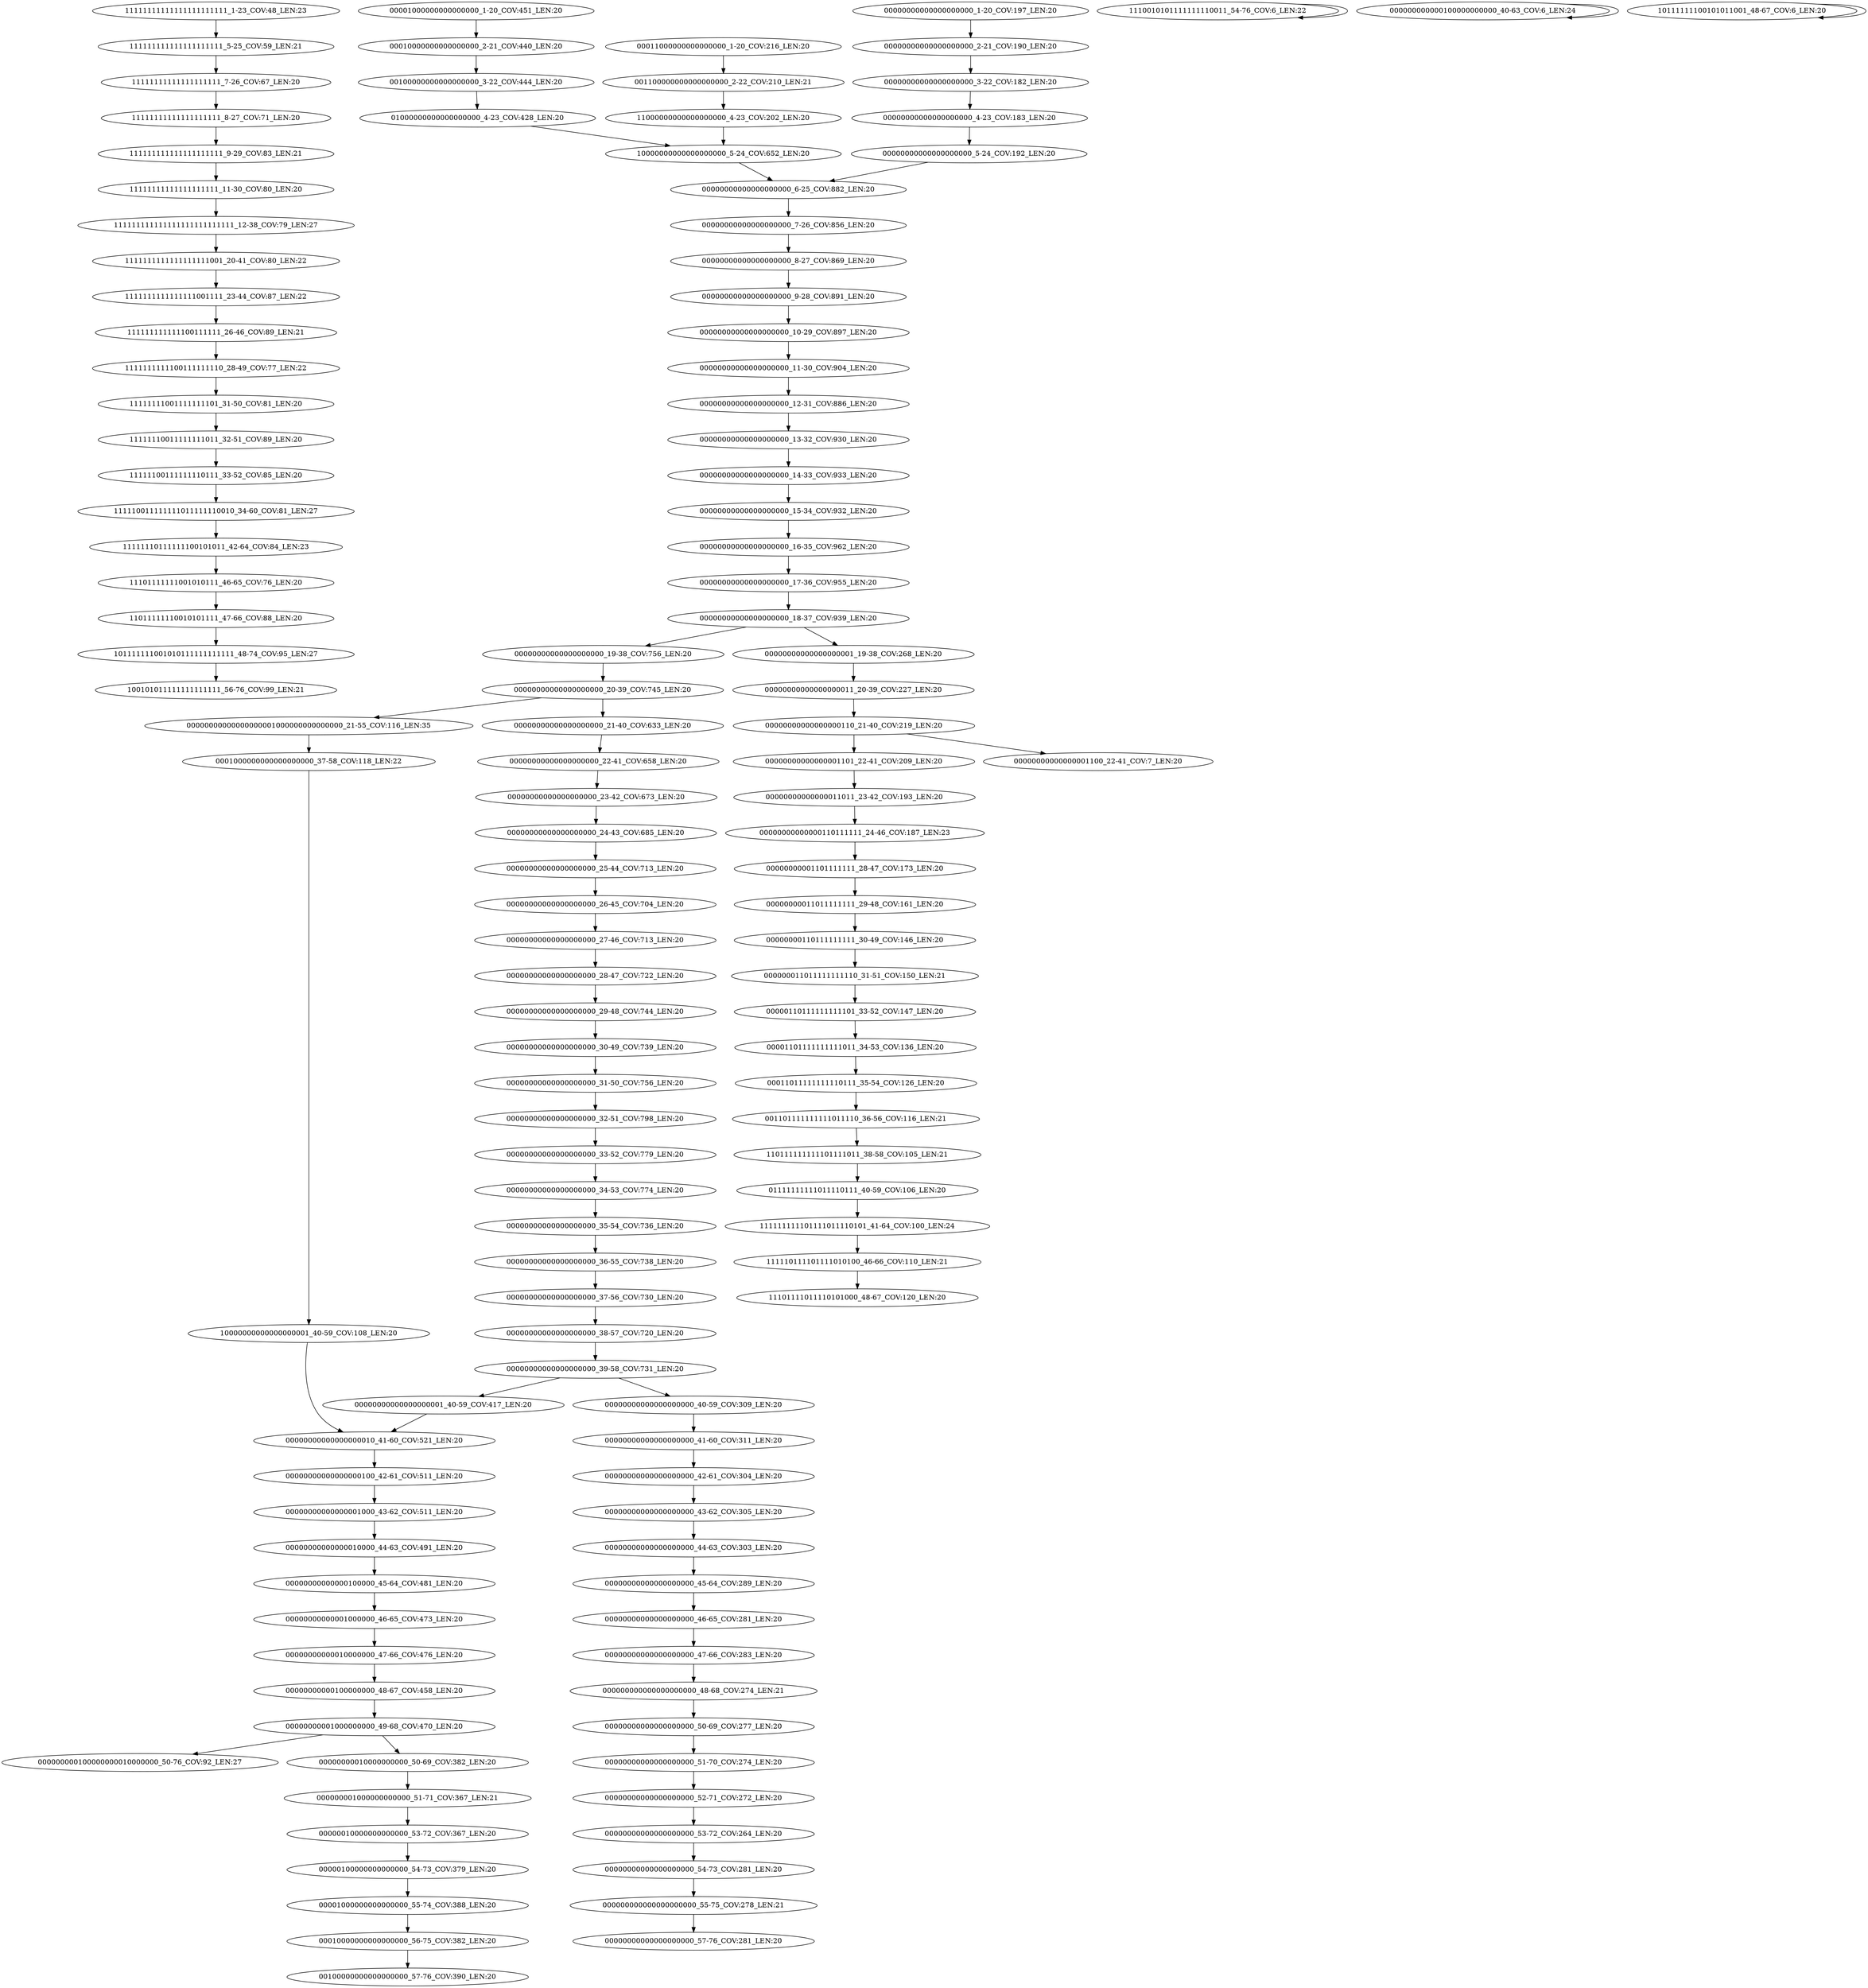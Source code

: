 digraph G {
    "11111111111111111111_11-30_COV:80_LEN:20" -> "111111111111111111111111111_12-38_COV:79_LEN:27";
    "00000000000000000000_37-56_COV:730_LEN:20" -> "00000000000000000000_38-57_COV:720_LEN:20";
    "111111111101111011110101_41-64_COV:100_LEN:24" -> "111110111101111010100_46-66_COV:110_LEN:21";
    "00000000000000000000_38-57_COV:720_LEN:20" -> "00000000000000000000_39-58_COV:731_LEN:20";
    "00000000000000000110_21-40_COV:219_LEN:20" -> "00000000000000001101_22-41_COV:209_LEN:20";
    "00000000000000000110_21-40_COV:219_LEN:20" -> "00000000000000001100_22-41_COV:7_LEN:20";
    "00000000000000000000_41-60_COV:311_LEN:20" -> "00000000000000000000_42-61_COV:304_LEN:20";
    "00000000000000000000_8-27_COV:869_LEN:20" -> "00000000000000000000_9-28_COV:891_LEN:20";
    "00000000000000000000_44-63_COV:303_LEN:20" -> "00000000000000000000_45-64_COV:289_LEN:20";
    "00000000000000000000_11-30_COV:904_LEN:20" -> "00000000000000000000_12-31_COV:886_LEN:20";
    "00000000000001000000_46-65_COV:473_LEN:20" -> "00000000000010000000_47-66_COV:476_LEN:20";
    "11101111111001010111_46-65_COV:76_LEN:20" -> "11011111110010101111_47-66_COV:88_LEN:20";
    "11111111001111111101_31-50_COV:81_LEN:20" -> "11111110011111111011_32-51_COV:89_LEN:20";
    "00000000000000010000_44-63_COV:491_LEN:20" -> "00000000000000100000_45-64_COV:481_LEN:20";
    "00000000000000000000_6-25_COV:882_LEN:20" -> "00000000000000000000_7-26_COV:856_LEN:20";
    "1111111111100111111110_28-49_COV:77_LEN:22" -> "11111111001111111101_31-50_COV:81_LEN:20";
    "1110010101111111110011_54-76_COV:6_LEN:22" -> "1110010101111111110011_54-76_COV:6_LEN:22";
    "111110011111111011111110010_34-60_COV:81_LEN:27" -> "11111110111111100101011_42-64_COV:84_LEN:23";
    "00000000000000000000_28-47_COV:722_LEN:20" -> "00000000000000000000_29-48_COV:744_LEN:20";
    "00000000000000011011_23-42_COV:193_LEN:20" -> "00000000000000110111111_24-46_COV:187_LEN:23";
    "000000000000100000000000_40-63_COV:6_LEN:24" -> "000000000000100000000000_40-63_COV:6_LEN:24";
    "00000000000000000000_16-35_COV:962_LEN:20" -> "00000000000000000000_17-36_COV:955_LEN:20";
    "00000000000100000000_48-67_COV:458_LEN:20" -> "00000000001000000000_49-68_COV:470_LEN:20";
    "00000000000000000000_34-53_COV:774_LEN:20" -> "00000000000000000000_35-54_COV:736_LEN:20";
    "00000000000000000000_40-59_COV:309_LEN:20" -> "00000000000000000000_41-60_COV:311_LEN:20";
    "00000000001000000000_49-68_COV:470_LEN:20" -> "000000000100000000010000000_50-76_COV:92_LEN:27";
    "00000000001000000000_49-68_COV:470_LEN:20" -> "00000000010000000000_50-69_COV:382_LEN:20";
    "00000000000000000000_46-65_COV:281_LEN:20" -> "00000000000000000000_47-66_COV:283_LEN:20";
    "1111111111111111001111_23-44_COV:87_LEN:22" -> "111111111111100111111_26-46_COV:89_LEN:21";
    "0001000000000000000000_37-58_COV:118_LEN:22" -> "10000000000000000001_40-59_COV:108_LEN:20";
    "01000000000000000000_4-23_COV:428_LEN:20" -> "10000000000000000000_5-24_COV:652_LEN:20";
    "00000000000000000000_54-73_COV:281_LEN:20" -> "000000000000000000000_55-75_COV:278_LEN:21";
    "00000000000000000010_41-60_COV:521_LEN:20" -> "00000000000000000100_42-61_COV:511_LEN:20";
    "00000000000000000000_33-52_COV:779_LEN:20" -> "00000000000000000000_34-53_COV:774_LEN:20";
    "00000000000000000000_4-23_COV:183_LEN:20" -> "00000000000000000000_5-24_COV:192_LEN:20";
    "00000000000000000000_23-42_COV:673_LEN:20" -> "00000000000000000000_24-43_COV:685_LEN:20";
    "11111111111111111111111_1-23_COV:48_LEN:23" -> "111111111111111111111_5-25_COV:59_LEN:21";
    "00000110111111111101_33-52_COV:147_LEN:20" -> "00001101111111111011_34-53_COV:136_LEN:20";
    "00000000000000000000_19-38_COV:756_LEN:20" -> "00000000000000000000_20-39_COV:745_LEN:20";
    "1111111111111111111001_20-41_COV:80_LEN:22" -> "1111111111111111001111_23-44_COV:87_LEN:22";
    "111111111111111111111111111_12-38_COV:79_LEN:27" -> "1111111111111111111001_20-41_COV:80_LEN:22";
    "00000000000000000000_47-66_COV:283_LEN:20" -> "000000000000000000000_48-68_COV:274_LEN:21";
    "11111100111111110111_33-52_COV:85_LEN:20" -> "111110011111111011111110010_34-60_COV:81_LEN:27";
    "00000000000000000000_12-31_COV:886_LEN:20" -> "00000000000000000000_13-32_COV:930_LEN:20";
    "00000000000000000000_35-54_COV:736_LEN:20" -> "00000000000000000000_36-55_COV:738_LEN:20";
    "00000000000000000000_31-50_COV:756_LEN:20" -> "00000000000000000000_32-51_COV:798_LEN:20";
    "000000001000000000000_51-71_COV:367_LEN:21" -> "00000010000000000000_53-72_COV:367_LEN:20";
    "00000000000000000000_14-33_COV:933_LEN:20" -> "00000000000000000000_15-34_COV:932_LEN:20";
    "00000000000000001101_22-41_COV:209_LEN:20" -> "00000000000000011011_23-42_COV:193_LEN:20";
    "00000000000000000000_3-22_COV:182_LEN:20" -> "00000000000000000000_4-23_COV:183_LEN:20";
    "00000000000000000000_45-64_COV:289_LEN:20" -> "00000000000000000000_46-65_COV:281_LEN:20";
    "00000000000010000000_47-66_COV:476_LEN:20" -> "00000000000100000000_48-67_COV:458_LEN:20";
    "00001101111111111011_34-53_COV:136_LEN:20" -> "00011011111111110111_35-54_COV:126_LEN:20";
    "00000000001101111111_28-47_COV:173_LEN:20" -> "00000000011011111111_29-48_COV:161_LEN:20";
    "001101111111111011110_36-56_COV:116_LEN:21" -> "110111111111101111011_38-58_COV:105_LEN:21";
    "00000000000000000000_18-37_COV:939_LEN:20" -> "00000000000000000000_19-38_COV:756_LEN:20";
    "00000000000000000000_18-37_COV:939_LEN:20" -> "00000000000000000001_19-38_COV:268_LEN:20";
    "00000000000000000000_29-48_COV:744_LEN:20" -> "00000000000000000000_30-49_COV:739_LEN:20";
    "00000000000000000000_53-72_COV:264_LEN:20" -> "00000000000000000000_54-73_COV:281_LEN:20";
    "000000000000000000000_55-75_COV:278_LEN:21" -> "00000000000000000000_57-76_COV:281_LEN:20";
    "00000000000000000000_32-51_COV:798_LEN:20" -> "00000000000000000000_33-52_COV:779_LEN:20";
    "111111111111111111111_5-25_COV:59_LEN:21" -> "11111111111111111111_7-26_COV:67_LEN:20";
    "00100000000000000000_3-22_COV:444_LEN:20" -> "01000000000000000000_4-23_COV:428_LEN:20";
    "00000000000000000000_30-49_COV:739_LEN:20" -> "00000000000000000000_31-50_COV:756_LEN:20";
    "00000000000000001000_43-62_COV:511_LEN:20" -> "00000000000000010000_44-63_COV:491_LEN:20";
    "00000000000000000000_5-24_COV:192_LEN:20" -> "00000000000000000000_6-25_COV:882_LEN:20";
    "00000010000000000000_53-72_COV:367_LEN:20" -> "00000100000000000000_54-73_COV:379_LEN:20";
    "00000000000000000000_20-39_COV:745_LEN:20" -> "00000000000000000001000000000000000_21-55_COV:116_LEN:35";
    "00000000000000000000_20-39_COV:745_LEN:20" -> "00000000000000000000_21-40_COV:633_LEN:20";
    "01111111111011110111_40-59_COV:106_LEN:20" -> "111111111101111011110101_41-64_COV:100_LEN:24";
    "10000000000000000001_40-59_COV:108_LEN:20" -> "00000000000000000010_41-60_COV:521_LEN:20";
    "00001000000000000000_1-20_COV:451_LEN:20" -> "00010000000000000000_2-21_COV:440_LEN:20";
    "11000000000000000000_4-23_COV:202_LEN:20" -> "10000000000000000000_5-24_COV:652_LEN:20";
    "00010000000000000000_56-75_COV:382_LEN:20" -> "00100000000000000000_57-76_COV:390_LEN:20";
    "00000000000000000000_7-26_COV:856_LEN:20" -> "00000000000000000000_8-27_COV:869_LEN:20";
    "111111111111111111111_9-29_COV:83_LEN:21" -> "11111111111111111111_11-30_COV:80_LEN:20";
    "111111111111100111111_26-46_COV:89_LEN:21" -> "1111111111100111111110_28-49_COV:77_LEN:22";
    "00000000000000000000_24-43_COV:685_LEN:20" -> "00000000000000000000_25-44_COV:713_LEN:20";
    "00000000000000000001000000000000000_21-55_COV:116_LEN:35" -> "0001000000000000000000_37-58_COV:118_LEN:22";
    "00000000000000000000_50-69_COV:277_LEN:20" -> "00000000000000000000_51-70_COV:274_LEN:20";
    "00000000000000000001_19-38_COV:268_LEN:20" -> "00000000000000000011_20-39_COV:227_LEN:20";
    "000000000000000000000_48-68_COV:274_LEN:21" -> "00000000000000000000_50-69_COV:277_LEN:20";
    "00000000000000000000_21-40_COV:633_LEN:20" -> "00000000000000000000_22-41_COV:658_LEN:20";
    "00011000000000000000_1-20_COV:216_LEN:20" -> "001100000000000000000_2-22_COV:210_LEN:21";
    "00000000000000000000_17-36_COV:955_LEN:20" -> "00000000000000000000_18-37_COV:939_LEN:20";
    "00000000000000000000_51-70_COV:274_LEN:20" -> "00000000000000000000_52-71_COV:272_LEN:20";
    "00000000000000000001_40-59_COV:417_LEN:20" -> "00000000000000000010_41-60_COV:521_LEN:20";
    "00000000000000000000_43-62_COV:305_LEN:20" -> "00000000000000000000_44-63_COV:303_LEN:20";
    "00000000000000000000_1-20_COV:197_LEN:20" -> "00000000000000000000_2-21_COV:190_LEN:20";
    "10000000000000000000_5-24_COV:652_LEN:20" -> "00000000000000000000_6-25_COV:882_LEN:20";
    "00000000000000000000_2-21_COV:190_LEN:20" -> "00000000000000000000_3-22_COV:182_LEN:20";
    "111110111101111010100_46-66_COV:110_LEN:21" -> "11101111011110101000_48-67_COV:120_LEN:20";
    "00000000000000000100_42-61_COV:511_LEN:20" -> "00000000000000001000_43-62_COV:511_LEN:20";
    "11111110111111100101011_42-64_COV:84_LEN:23" -> "11101111111001010111_46-65_COV:76_LEN:20";
    "00000000000000000000_36-55_COV:738_LEN:20" -> "00000000000000000000_37-56_COV:730_LEN:20";
    "000000011011111111110_31-51_COV:150_LEN:21" -> "00000110111111111101_33-52_COV:147_LEN:20";
    "00000000000000000000_15-34_COV:932_LEN:20" -> "00000000000000000000_16-35_COV:962_LEN:20";
    "00000000000000000000_42-61_COV:304_LEN:20" -> "00000000000000000000_43-62_COV:305_LEN:20";
    "001100000000000000000_2-22_COV:210_LEN:21" -> "11000000000000000000_4-23_COV:202_LEN:20";
    "11111111111111111111_7-26_COV:67_LEN:20" -> "11111111111111111111_8-27_COV:71_LEN:20";
    "00000000011011111111_29-48_COV:161_LEN:20" -> "00000000110111111111_30-49_COV:146_LEN:20";
    "11111110011111111011_32-51_COV:89_LEN:20" -> "11111100111111110111_33-52_COV:85_LEN:20";
    "00000000000000000000_9-28_COV:891_LEN:20" -> "00000000000000000000_10-29_COV:897_LEN:20";
    "00000000000000000000_25-44_COV:713_LEN:20" -> "00000000000000000000_26-45_COV:704_LEN:20";
    "00000000000000000000_39-58_COV:731_LEN:20" -> "00000000000000000000_40-59_COV:309_LEN:20";
    "00000000000000000000_39-58_COV:731_LEN:20" -> "00000000000000000001_40-59_COV:417_LEN:20";
    "00000000000000000000_13-32_COV:930_LEN:20" -> "00000000000000000000_14-33_COV:933_LEN:20";
    "10111111100101011001_48-67_COV:6_LEN:20" -> "10111111100101011001_48-67_COV:6_LEN:20";
    "00000000000000000000_52-71_COV:272_LEN:20" -> "00000000000000000000_53-72_COV:264_LEN:20";
    "00000000000000000000_27-46_COV:713_LEN:20" -> "00000000000000000000_28-47_COV:722_LEN:20";
    "00010000000000000000_2-21_COV:440_LEN:20" -> "00100000000000000000_3-22_COV:444_LEN:20";
    "00000000000000100000_45-64_COV:481_LEN:20" -> "00000000000001000000_46-65_COV:473_LEN:20";
    "00000000000000110111111_24-46_COV:187_LEN:23" -> "00000000001101111111_28-47_COV:173_LEN:20";
    "00000100000000000000_54-73_COV:379_LEN:20" -> "00001000000000000000_55-74_COV:388_LEN:20";
    "00011011111111110111_35-54_COV:126_LEN:20" -> "001101111111111011110_36-56_COV:116_LEN:21";
    "00000000000000000011_20-39_COV:227_LEN:20" -> "00000000000000000110_21-40_COV:219_LEN:20";
    "00000000110111111111_30-49_COV:146_LEN:20" -> "000000011011111111110_31-51_COV:150_LEN:21";
    "11111111111111111111_8-27_COV:71_LEN:20" -> "111111111111111111111_9-29_COV:83_LEN:21";
    "00000000000000000000_22-41_COV:658_LEN:20" -> "00000000000000000000_23-42_COV:673_LEN:20";
    "00000000000000000000_26-45_COV:704_LEN:20" -> "00000000000000000000_27-46_COV:713_LEN:20";
    "101111111001010111111111111_48-74_COV:95_LEN:27" -> "100101011111111111111_56-76_COV:99_LEN:21";
    "11011111110010101111_47-66_COV:88_LEN:20" -> "101111111001010111111111111_48-74_COV:95_LEN:27";
    "00001000000000000000_55-74_COV:388_LEN:20" -> "00010000000000000000_56-75_COV:382_LEN:20";
    "00000000000000000000_10-29_COV:897_LEN:20" -> "00000000000000000000_11-30_COV:904_LEN:20";
    "00000000010000000000_50-69_COV:382_LEN:20" -> "000000001000000000000_51-71_COV:367_LEN:21";
    "110111111111101111011_38-58_COV:105_LEN:21" -> "01111111111011110111_40-59_COV:106_LEN:20";
}
